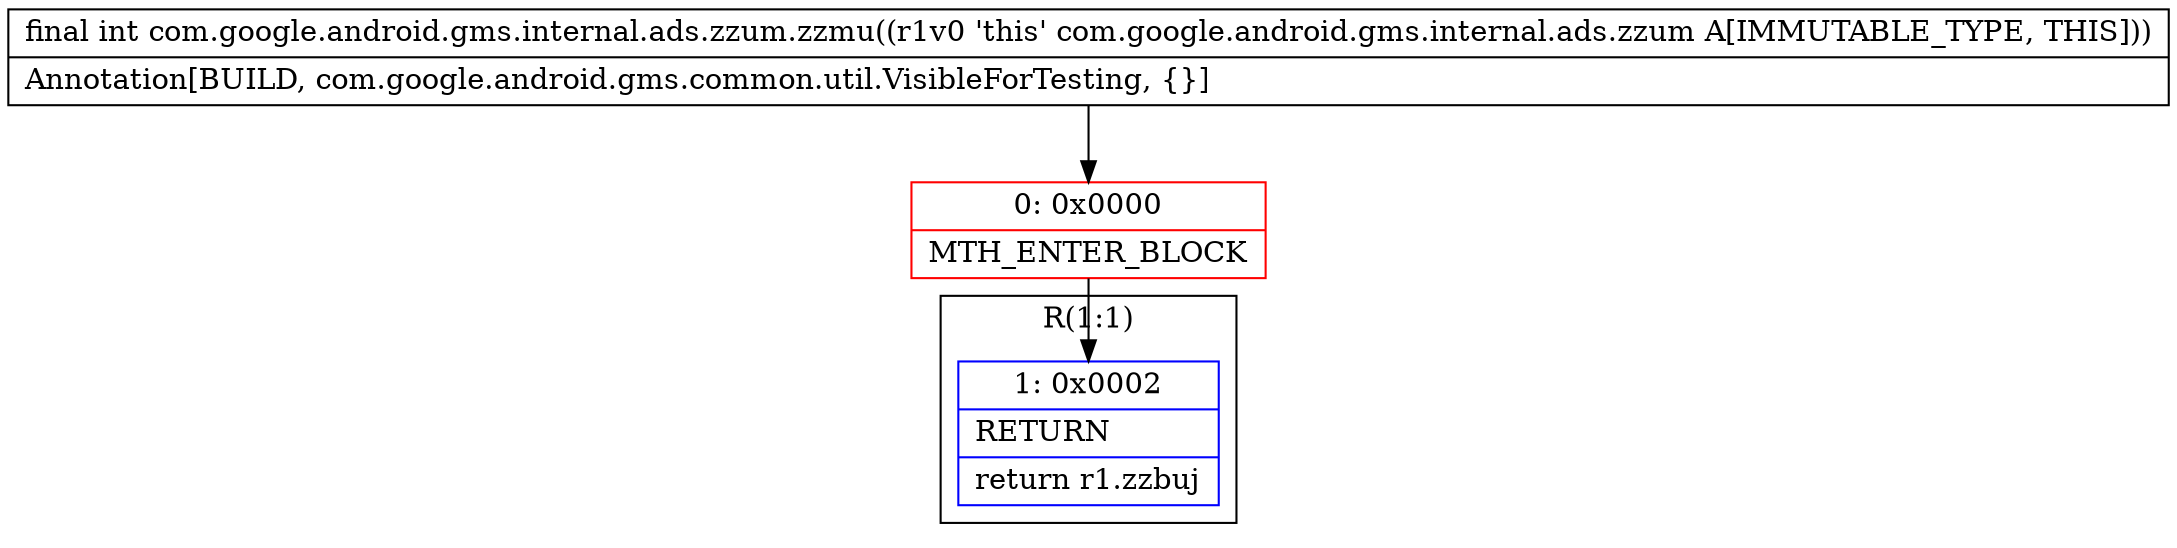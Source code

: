 digraph "CFG forcom.google.android.gms.internal.ads.zzum.zzmu()I" {
subgraph cluster_Region_2105064072 {
label = "R(1:1)";
node [shape=record,color=blue];
Node_1 [shape=record,label="{1\:\ 0x0002|RETURN\l|return r1.zzbuj\l}"];
}
Node_0 [shape=record,color=red,label="{0\:\ 0x0000|MTH_ENTER_BLOCK\l}"];
MethodNode[shape=record,label="{final int com.google.android.gms.internal.ads.zzum.zzmu((r1v0 'this' com.google.android.gms.internal.ads.zzum A[IMMUTABLE_TYPE, THIS]))  | Annotation[BUILD, com.google.android.gms.common.util.VisibleForTesting, \{\}]\l}"];
MethodNode -> Node_0;
Node_0 -> Node_1;
}

